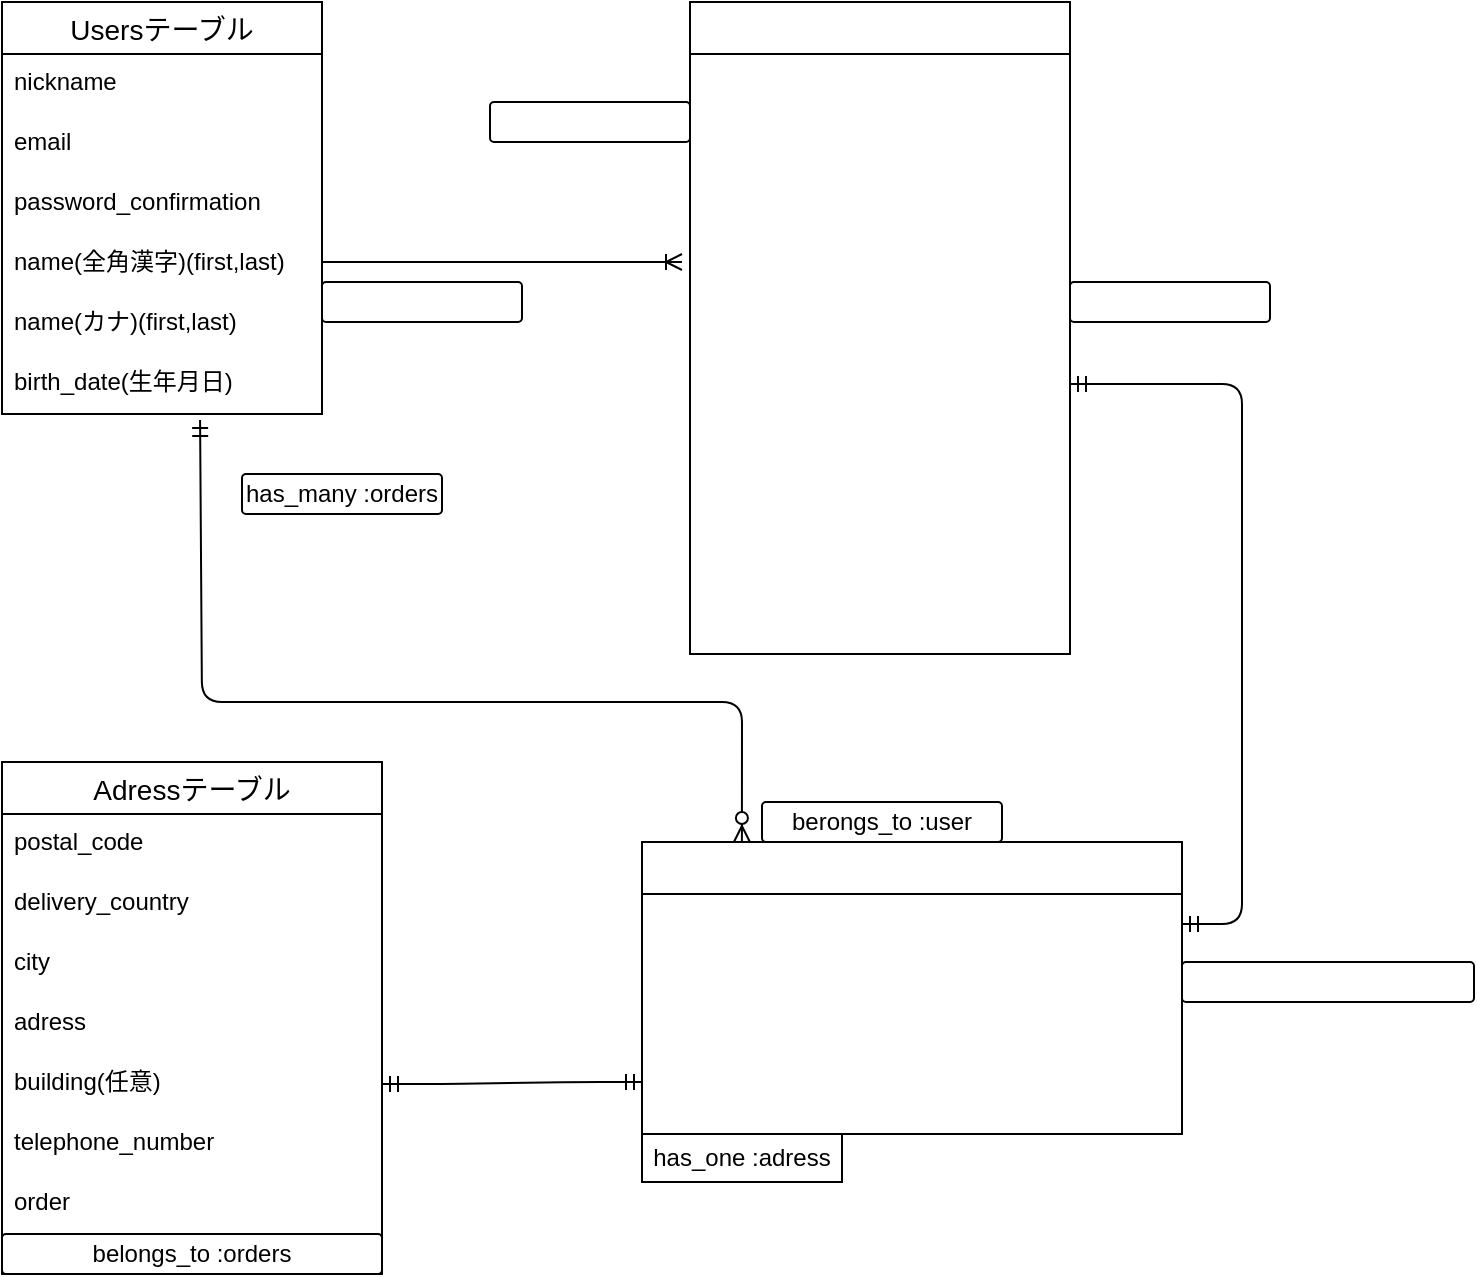 <mxfile>
    <diagram id="aYljM99EKkIuXbgFeaP6" name="ページ1">
        <mxGraphModel dx="856" dy="687" grid="1" gridSize="10" guides="1" tooltips="1" connect="1" arrows="1" fold="1" page="1" pageScale="1" pageWidth="827" pageHeight="1169" math="0" shadow="0">
            <root>
                <mxCell id="0"/>
                <mxCell id="1" parent="0"/>
                <mxCell id="69" value="Usersテーブル" style="swimlane;fontStyle=0;childLayout=stackLayout;horizontal=1;startSize=26;horizontalStack=0;resizeParent=1;resizeParentMax=0;resizeLast=0;collapsible=1;marginBottom=0;align=center;fontSize=14;" parent="1" vertex="1">
                    <mxGeometry x="70" y="30" width="160" height="206" as="geometry"/>
                </mxCell>
                <mxCell id="70" value="nickname  " style="text;strokeColor=none;fillColor=none;spacingLeft=4;spacingRight=4;overflow=hidden;rotatable=0;points=[[0,0.5],[1,0.5]];portConstraint=eastwest;fontSize=12;" parent="69" vertex="1">
                    <mxGeometry y="26" width="160" height="30" as="geometry"/>
                </mxCell>
                <mxCell id="71" value="email" style="text;strokeColor=none;fillColor=none;spacingLeft=4;spacingRight=4;overflow=hidden;rotatable=0;points=[[0,0.5],[1,0.5]];portConstraint=eastwest;fontSize=12;" parent="69" vertex="1">
                    <mxGeometry y="56" width="160" height="30" as="geometry"/>
                </mxCell>
                <mxCell id="73" value="password_confirmation" style="text;spacingLeft=4;spacingRight=4;overflow=hidden;rotatable=0;points=[[0,0.5],[1,0.5]];portConstraint=eastwest;fontSize=12;" parent="69" vertex="1">
                    <mxGeometry y="86" width="160" height="30" as="geometry"/>
                </mxCell>
                <mxCell id="74" value="name(全角漢字)(first,last)" style="text;strokeColor=none;fillColor=none;spacingLeft=4;spacingRight=4;overflow=hidden;rotatable=0;points=[[0,0.5],[1,0.5]];portConstraint=eastwest;fontSize=12;" parent="69" vertex="1">
                    <mxGeometry y="116" width="160" height="30" as="geometry"/>
                </mxCell>
                <mxCell id="75" value="name(カナ)(first,last)" style="text;strokeColor=none;fillColor=none;spacingLeft=4;spacingRight=4;overflow=hidden;rotatable=0;points=[[0,0.5],[1,0.5]];portConstraint=eastwest;fontSize=12;" parent="69" vertex="1">
                    <mxGeometry y="146" width="160" height="30" as="geometry"/>
                </mxCell>
                <mxCell id="78" value="birth_date(生年月日)" style="text;strokeColor=none;fillColor=none;spacingLeft=4;spacingRight=4;overflow=hidden;rotatable=0;points=[[0,0.5],[1,0.5]];portConstraint=eastwest;fontSize=12;" parent="69" vertex="1">
                    <mxGeometry y="176" width="160" height="30" as="geometry"/>
                </mxCell>
                <mxCell id="79" value="Itemsテーブル" style="swimlane;fontStyle=0;childLayout=stackLayout;horizontal=1;startSize=26;horizontalStack=0;resizeParent=1;resizeParentMax=0;resizeLast=0;collapsible=1;marginBottom=0;align=center;fontSize=14;fontColor=#FFFFFF;" parent="1" vertex="1">
                    <mxGeometry x="414" y="30" width="190" height="326" as="geometry"/>
                </mxCell>
                <mxCell id="80" value="user" style="text;strokeColor=none;fillColor=none;spacingLeft=4;spacingRight=4;overflow=hidden;rotatable=0;points=[[0,0.5],[1,0.5]];portConstraint=eastwest;fontSize=12;fontColor=#FFFFFF;" parent="79" vertex="1">
                    <mxGeometry y="26" width="190" height="30" as="geometry"/>
                </mxCell>
                <mxCell id="81" value="image" style="text;strokeColor=none;fillColor=none;spacingLeft=4;spacingRight=4;overflow=hidden;rotatable=0;points=[[0,0.5],[1,0.5]];portConstraint=eastwest;fontSize=12;fontColor=#FFFFFF;" parent="79" vertex="1">
                    <mxGeometry y="56" width="190" height="30" as="geometry"/>
                </mxCell>
                <mxCell id="82" value="item_name" style="text;strokeColor=none;fillColor=none;spacingLeft=4;spacingRight=4;overflow=hidden;rotatable=0;points=[[0,0.5],[1,0.5]];portConstraint=eastwest;fontSize=12;fontColor=#FFFFFF;" parent="79" vertex="1">
                    <mxGeometry y="86" width="190" height="30" as="geometry"/>
                </mxCell>
                <mxCell id="84" value="category" style="text;strokeColor=none;fillColor=none;spacingLeft=4;spacingRight=4;overflow=hidden;rotatable=0;points=[[0,0.5],[1,0.5]];portConstraint=eastwest;fontSize=12;fontColor=#FFFFFF;" parent="79" vertex="1">
                    <mxGeometry y="116" width="190" height="30" as="geometry"/>
                </mxCell>
                <mxCell id="85" value="condition" style="text;strokeColor=none;fillColor=none;spacingLeft=4;spacingRight=4;overflow=hidden;rotatable=0;points=[[0,0.5],[1,0.5]];portConstraint=eastwest;fontSize=12;fontColor=#FFFFFF;" parent="79" vertex="1">
                    <mxGeometry y="146" width="190" height="30" as="geometry"/>
                </mxCell>
                <mxCell id="86" value="item-content(商品説明)" style="text;strokeColor=none;fillColor=none;spacingLeft=4;spacingRight=4;overflow=hidden;rotatable=0;points=[[0,0.5],[1,0.5]];portConstraint=eastwest;fontSize=12;fontColor=#FFFFFF;" parent="79" vertex="1">
                    <mxGeometry y="176" width="190" height="30" as="geometry"/>
                </mxCell>
                <mxCell id="136" value="delivery_country" style="text;strokeColor=none;fillColor=none;spacingLeft=4;spacingRight=4;overflow=hidden;rotatable=0;points=[[0,0.5],[1,0.5]];portConstraint=eastwest;fontSize=12;fontColor=#FFFFFF;" vertex="1" parent="79">
                    <mxGeometry y="206" width="190" height="30" as="geometry"/>
                </mxCell>
                <mxCell id="147" value="delivery_date" style="text;strokeColor=none;fillColor=none;spacingLeft=4;spacingRight=4;overflow=hidden;rotatable=0;points=[[0,0.5],[1,0.5]];portConstraint=eastwest;fontSize=12;fontColor=#FFFFFF;" vertex="1" parent="79">
                    <mxGeometry y="236" width="190" height="30" as="geometry"/>
                </mxCell>
                <mxCell id="148" value="delivery_charge" style="text;strokeColor=none;fillColor=none;spacingLeft=4;spacingRight=4;overflow=hidden;rotatable=0;points=[[0,0.5],[1,0.5]];portConstraint=eastwest;fontSize=12;fontColor=#FFFFFF;" vertex="1" parent="79">
                    <mxGeometry y="266" width="190" height="30" as="geometry"/>
                </mxCell>
                <mxCell id="149" value="item_price" style="text;strokeColor=none;fillColor=none;spacingLeft=4;spacingRight=4;overflow=hidden;rotatable=0;points=[[0,0.5],[1,0.5]];portConstraint=eastwest;fontSize=12;fontColor=#FFFFFF;" vertex="1" parent="79">
                    <mxGeometry y="296" width="190" height="30" as="geometry"/>
                </mxCell>
                <mxCell id="89" value="" style="edgeStyle=entityRelationEdgeStyle;fontSize=12;html=1;endArrow=ERoneToMany;fontColor=#FFFFFF;" parent="1" edge="1">
                    <mxGeometry width="100" height="100" relative="1" as="geometry">
                        <mxPoint x="230" y="160" as="sourcePoint"/>
                        <mxPoint x="410" y="160" as="targetPoint"/>
                    </mxGeometry>
                </mxCell>
                <mxCell id="90" value="Odersテーブル" style="swimlane;fontStyle=0;childLayout=stackLayout;horizontal=1;startSize=26;horizontalStack=0;resizeParent=1;resizeParentMax=0;resizeLast=0;collapsible=1;marginBottom=0;align=center;fontSize=14;fontColor=#FFFFFF;" parent="1" vertex="1">
                    <mxGeometry x="390" y="450" width="270" height="146" as="geometry"/>
                </mxCell>
                <mxCell id="92" value="credit_info" style="text;strokeColor=none;fillColor=none;spacingLeft=4;spacingRight=4;overflow=hidden;rotatable=0;points=[[0,0.5],[1,0.5]];portConstraint=eastwest;fontSize=12;fontColor=#FFFFFF;" parent="90" vertex="1">
                    <mxGeometry y="26" width="270" height="30" as="geometry"/>
                </mxCell>
                <mxCell id="116" value="image" style="text;strokeColor=none;fillColor=none;spacingLeft=4;spacingRight=4;overflow=hidden;rotatable=0;points=[[0,0.5],[1,0.5]];portConstraint=eastwest;fontSize=12;fontColor=#FFFFFF;" vertex="1" parent="90">
                    <mxGeometry y="56" width="270" height="30" as="geometry"/>
                </mxCell>
                <mxCell id="117" value="user" style="text;strokeColor=none;fillColor=none;spacingLeft=4;spacingRight=4;overflow=hidden;rotatable=0;points=[[0,0.5],[1,0.5]];portConstraint=eastwest;fontSize=12;fontColor=#FFFFFF;" vertex="1" parent="90">
                    <mxGeometry y="86" width="270" height="30" as="geometry"/>
                </mxCell>
                <mxCell id="150" value="items" style="text;strokeColor=none;fillColor=none;spacingLeft=4;spacingRight=4;overflow=hidden;rotatable=0;points=[[0,0.5],[1,0.5]];portConstraint=eastwest;fontSize=12;fontColor=#FFFFFF;" vertex="1" parent="90">
                    <mxGeometry y="116" width="270" height="30" as="geometry"/>
                </mxCell>
                <mxCell id="95" value="" style="edgeStyle=entityRelationEdgeStyle;fontSize=12;html=1;endArrow=ERmandOne;startArrow=ERmandOne;fontColor=#FFFFFF;exitX=1;exitY=0.5;exitDx=0;exitDy=0;" parent="1" source="86" target="92" edge="1">
                    <mxGeometry width="100" height="100" relative="1" as="geometry">
                        <mxPoint x="710" y="480" as="sourcePoint"/>
                        <mxPoint x="510" y="280" as="targetPoint"/>
                    </mxGeometry>
                </mxCell>
                <mxCell id="96" value="berongs_to :items" style="rounded=1;arcSize=10;whiteSpace=wrap;html=1;align=center;fontColor=#FFFFFF;" parent="1" vertex="1">
                    <mxGeometry x="660" y="510" width="146" height="20" as="geometry"/>
                </mxCell>
                <mxCell id="101" value="has_one :order" style="rounded=1;arcSize=10;whiteSpace=wrap;html=1;align=center;fontColor=#FFFFFF;" parent="1" vertex="1">
                    <mxGeometry x="604" y="170" width="100" height="20" as="geometry"/>
                </mxCell>
                <mxCell id="102" value="belongs_to :user" style="rounded=1;arcSize=10;whiteSpace=wrap;html=1;align=center;fontColor=#FFFFFF;" parent="1" vertex="1">
                    <mxGeometry x="314" y="80" width="100" height="20" as="geometry"/>
                </mxCell>
                <mxCell id="103" value="has_many :items" style="rounded=1;arcSize=10;whiteSpace=wrap;html=1;align=center;fontColor=#FFFFFF;" parent="1" vertex="1">
                    <mxGeometry x="230" y="170" width="100" height="20" as="geometry"/>
                </mxCell>
                <mxCell id="106" value="Adressテーブル" style="swimlane;fontStyle=0;childLayout=stackLayout;horizontal=1;startSize=26;horizontalStack=0;resizeParent=1;resizeParentMax=0;resizeLast=0;collapsible=1;marginBottom=0;align=center;fontSize=14;" vertex="1" parent="1">
                    <mxGeometry x="70" y="410" width="190" height="256" as="geometry"/>
                </mxCell>
                <mxCell id="107" value="postal_code" style="text;strokeColor=none;fillColor=none;spacingLeft=4;spacingRight=4;overflow=hidden;rotatable=0;points=[[0,0.5],[1,0.5]];portConstraint=eastwest;fontSize=12;" vertex="1" parent="106">
                    <mxGeometry y="26" width="190" height="30" as="geometry"/>
                </mxCell>
                <mxCell id="108" value="delivery_country" style="text;strokeColor=none;fillColor=none;spacingLeft=4;spacingRight=4;overflow=hidden;rotatable=0;points=[[0,0.5],[1,0.5]];portConstraint=eastwest;fontSize=12;" vertex="1" parent="106">
                    <mxGeometry y="56" width="190" height="30" as="geometry"/>
                </mxCell>
                <mxCell id="109" value="city" style="text;strokeColor=none;fillColor=none;spacingLeft=4;spacingRight=4;overflow=hidden;rotatable=0;points=[[0,0.5],[1,0.5]];portConstraint=eastwest;fontSize=12;" vertex="1" parent="106">
                    <mxGeometry y="86" width="190" height="30" as="geometry"/>
                </mxCell>
                <mxCell id="110" value="adress" style="text;strokeColor=none;fillColor=none;spacingLeft=4;spacingRight=4;overflow=hidden;rotatable=0;points=[[0,0.5],[1,0.5]];portConstraint=eastwest;fontSize=12;" vertex="1" parent="106">
                    <mxGeometry y="116" width="190" height="30" as="geometry"/>
                </mxCell>
                <mxCell id="111" value="building(任意)" style="text;strokeColor=none;fillColor=none;spacingLeft=4;spacingRight=4;overflow=hidden;rotatable=0;points=[[0,0.5],[1,0.5]];portConstraint=eastwest;fontSize=12;" vertex="1" parent="106">
                    <mxGeometry y="146" width="190" height="30" as="geometry"/>
                </mxCell>
                <mxCell id="113" value="telephone_number" style="text;strokeColor=none;fillColor=none;spacingLeft=4;spacingRight=4;overflow=hidden;rotatable=0;points=[[0,0.5],[1,0.5]];portConstraint=eastwest;fontSize=12;" vertex="1" parent="106">
                    <mxGeometry y="176" width="190" height="30" as="geometry"/>
                </mxCell>
                <mxCell id="146" value="order" style="text;strokeColor=none;fillColor=none;spacingLeft=4;spacingRight=4;overflow=hidden;rotatable=0;points=[[0,0.5],[1,0.5]];portConstraint=eastwest;fontSize=12;" vertex="1" parent="106">
                    <mxGeometry y="206" width="190" height="30" as="geometry"/>
                </mxCell>
                <mxCell id="129" value="belongs_to :orders" style="rounded=1;arcSize=10;whiteSpace=wrap;html=1;align=center;" vertex="1" parent="106">
                    <mxGeometry y="236" width="190" height="20" as="geometry"/>
                </mxCell>
                <mxCell id="125" value="has_many :orders" style="rounded=1;arcSize=10;whiteSpace=wrap;html=1;align=center;" vertex="1" parent="1">
                    <mxGeometry x="190" y="266" width="100" height="20" as="geometry"/>
                </mxCell>
                <mxCell id="126" value="" style="edgeStyle=entityRelationEdgeStyle;fontSize=12;html=1;endArrow=ERmandOne;startArrow=ERmandOne;entryX=0;entryY=0.133;entryDx=0;entryDy=0;exitX=1;exitY=0.5;exitDx=0;exitDy=0;entryPerimeter=0;" edge="1" parent="1" source="111" target="150">
                    <mxGeometry width="100" height="100" relative="1" as="geometry">
                        <mxPoint x="270" y="521" as="sourcePoint"/>
                        <mxPoint x="390" y="581" as="targetPoint"/>
                    </mxGeometry>
                </mxCell>
                <mxCell id="127" value="berongs_to :user" style="rounded=1;arcSize=10;whiteSpace=wrap;html=1;align=center;" vertex="1" parent="1">
                    <mxGeometry x="450" y="430" width="120" height="20" as="geometry"/>
                </mxCell>
                <mxCell id="128" value="has_one :adress" style="whiteSpace=wrap;html=1;align=center;" vertex="1" parent="1">
                    <mxGeometry x="390" y="596" width="100" height="24" as="geometry"/>
                </mxCell>
                <mxCell id="135" value="" style="fontSize=12;html=1;endArrow=ERzeroToMany;startArrow=ERmandOne;entryX=0.185;entryY=0;entryDx=0;entryDy=0;entryPerimeter=0;edgeStyle=orthogonalEdgeStyle;exitX=0.619;exitY=1.1;exitDx=0;exitDy=0;exitPerimeter=0;" edge="1" parent="1" source="78" target="90">
                    <mxGeometry width="100" height="100" relative="1" as="geometry">
                        <mxPoint x="170" y="310" as="sourcePoint"/>
                        <mxPoint x="410" y="350" as="targetPoint"/>
                        <Array as="points">
                            <mxPoint x="170" y="380"/>
                            <mxPoint x="440" y="380"/>
                        </Array>
                    </mxGeometry>
                </mxCell>
            </root>
        </mxGraphModel>
    </diagram>
</mxfile>